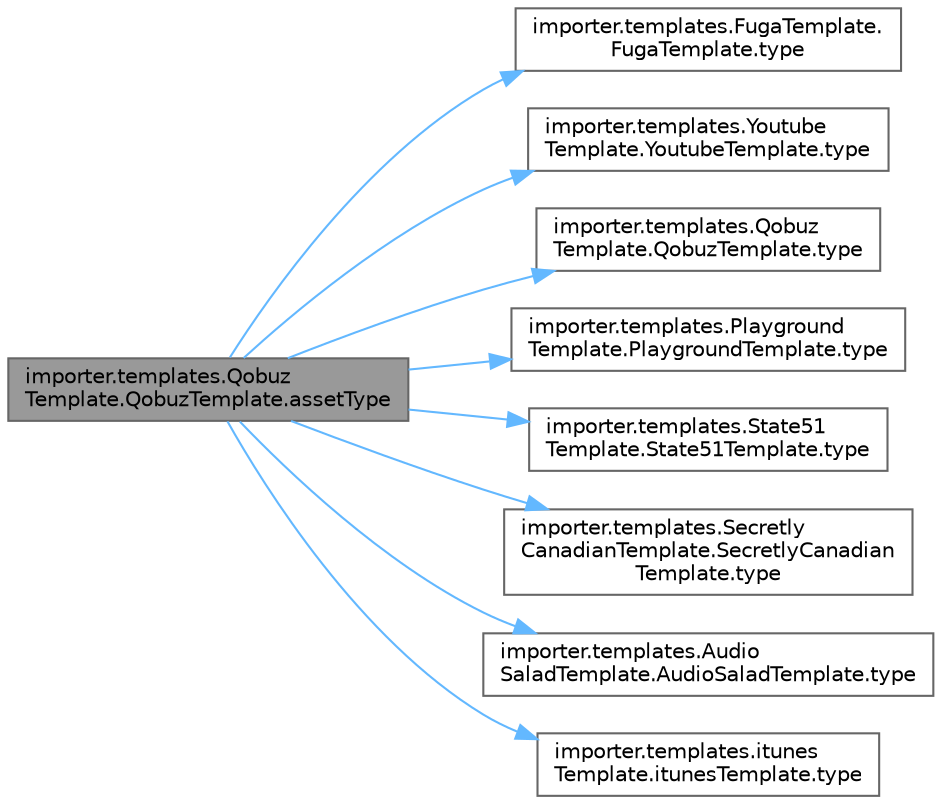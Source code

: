 digraph "importer.templates.QobuzTemplate.QobuzTemplate.assetType"
{
 // LATEX_PDF_SIZE
  bgcolor="transparent";
  edge [fontname=Helvetica,fontsize=10,labelfontname=Helvetica,labelfontsize=10];
  node [fontname=Helvetica,fontsize=10,shape=box,height=0.2,width=0.4];
  rankdir="LR";
  Node1 [id="Node000001",label="importer.templates.Qobuz\lTemplate.QobuzTemplate.assetType",height=0.2,width=0.4,color="gray40", fillcolor="grey60", style="filled", fontcolor="black",tooltip=" "];
  Node1 -> Node2 [id="edge9_Node000001_Node000002",color="steelblue1",style="solid",tooltip=" "];
  Node2 [id="Node000002",label="importer.templates.FugaTemplate.\lFugaTemplate.type",height=0.2,width=0.4,color="grey40", fillcolor="white", style="filled",URL="$classimporter_1_1templates_1_1_fuga_template_1_1_fuga_template.html#aa03af937ce97b51be3fa17ba2795850a",tooltip=" "];
  Node1 -> Node3 [id="edge10_Node000001_Node000003",color="steelblue1",style="solid",tooltip=" "];
  Node3 [id="Node000003",label="importer.templates.Youtube\lTemplate.YoutubeTemplate.type",height=0.2,width=0.4,color="grey40", fillcolor="white", style="filled",URL="$classimporter_1_1templates_1_1_youtube_template_1_1_youtube_template.html#af0e0ff4b6503189e26c956e5bdd585e0",tooltip=" "];
  Node1 -> Node4 [id="edge11_Node000001_Node000004",color="steelblue1",style="solid",tooltip=" "];
  Node4 [id="Node000004",label="importer.templates.Qobuz\lTemplate.QobuzTemplate.type",height=0.2,width=0.4,color="grey40", fillcolor="white", style="filled",URL="$classimporter_1_1templates_1_1_qobuz_template_1_1_qobuz_template.html#a6cba05653031b58a1ddf925a796af323",tooltip=" "];
  Node1 -> Node5 [id="edge12_Node000001_Node000005",color="steelblue1",style="solid",tooltip=" "];
  Node5 [id="Node000005",label="importer.templates.Playground\lTemplate.PlaygroundTemplate.type",height=0.2,width=0.4,color="grey40", fillcolor="white", style="filled",URL="$classimporter_1_1templates_1_1_playground_template_1_1_playground_template.html#ae5dc30549271a3e424aa1729e7f88b9c",tooltip=" "];
  Node1 -> Node6 [id="edge13_Node000001_Node000006",color="steelblue1",style="solid",tooltip=" "];
  Node6 [id="Node000006",label="importer.templates.State51\lTemplate.State51Template.type",height=0.2,width=0.4,color="grey40", fillcolor="white", style="filled",URL="$classimporter_1_1templates_1_1_state51_template_1_1_state51_template.html#a3dbd44d2de929976cb70389c5424cbd3",tooltip=" "];
  Node1 -> Node7 [id="edge14_Node000001_Node000007",color="steelblue1",style="solid",tooltip=" "];
  Node7 [id="Node000007",label="importer.templates.Secretly\lCanadianTemplate.SecretlyCanadian\lTemplate.type",height=0.2,width=0.4,color="grey40", fillcolor="white", style="filled",URL="$classimporter_1_1templates_1_1_secretly_canadian_template_1_1_secretly_canadian_template.html#aeda6be05f82eafb853122de683d4600b",tooltip=" "];
  Node1 -> Node8 [id="edge15_Node000001_Node000008",color="steelblue1",style="solid",tooltip=" "];
  Node8 [id="Node000008",label="importer.templates.Audio\lSaladTemplate.AudioSaladTemplate.type",height=0.2,width=0.4,color="grey40", fillcolor="white", style="filled",URL="$classimporter_1_1templates_1_1_audio_salad_template_1_1_audio_salad_template.html#aac8b662b08af627ba69a411ff9e1cf6c",tooltip=" "];
  Node1 -> Node9 [id="edge16_Node000001_Node000009",color="steelblue1",style="solid",tooltip=" "];
  Node9 [id="Node000009",label="importer.templates.itunes\lTemplate.itunesTemplate.type",height=0.2,width=0.4,color="grey40", fillcolor="white", style="filled",URL="$classimporter_1_1templates_1_1itunes_template_1_1itunes_template.html#a49806a04a2dd3c1a83cd14a3c9811299",tooltip=" "];
}
